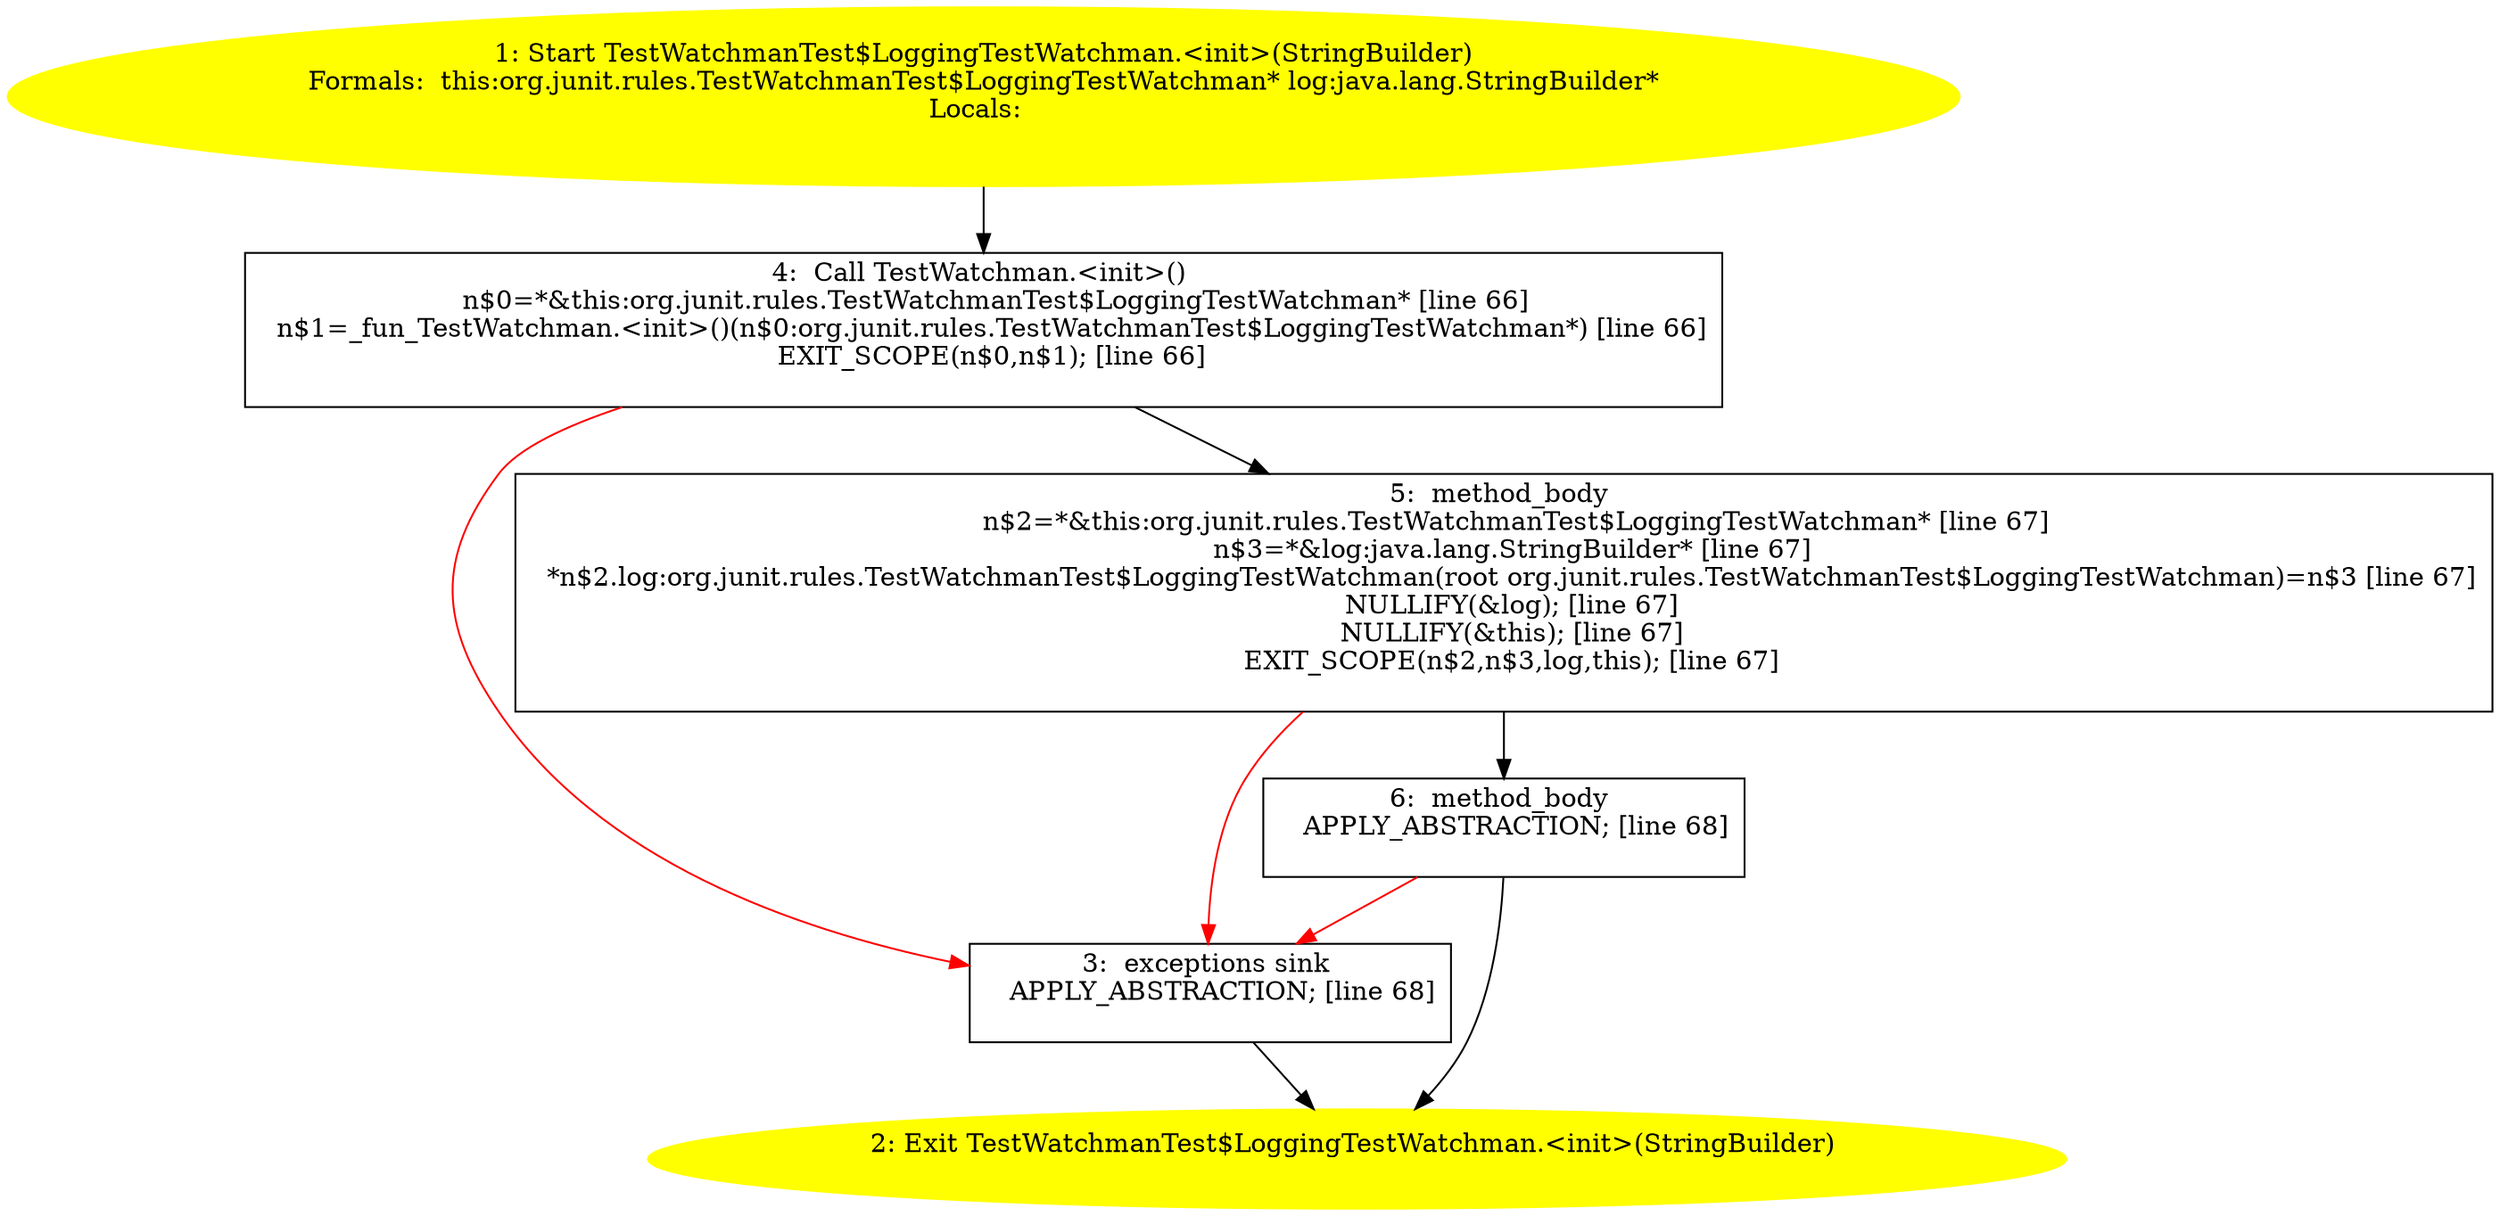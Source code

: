 /* @generated */
digraph cfg {
"org.junit.rules.TestWatchmanTest$LoggingTestWatchman.<init>(java.lang.StringBuilder).b7809c92aa8d41404680d24b175e7923_1" [label="1: Start TestWatchmanTest$LoggingTestWatchman.<init>(StringBuilder)\nFormals:  this:org.junit.rules.TestWatchmanTest$LoggingTestWatchman* log:java.lang.StringBuilder*\nLocals:  \n  " color=yellow style=filled]
	

	 "org.junit.rules.TestWatchmanTest$LoggingTestWatchman.<init>(java.lang.StringBuilder).b7809c92aa8d41404680d24b175e7923_1" -> "org.junit.rules.TestWatchmanTest$LoggingTestWatchman.<init>(java.lang.StringBuilder).b7809c92aa8d41404680d24b175e7923_4" ;
"org.junit.rules.TestWatchmanTest$LoggingTestWatchman.<init>(java.lang.StringBuilder).b7809c92aa8d41404680d24b175e7923_2" [label="2: Exit TestWatchmanTest$LoggingTestWatchman.<init>(StringBuilder) \n  " color=yellow style=filled]
	

"org.junit.rules.TestWatchmanTest$LoggingTestWatchman.<init>(java.lang.StringBuilder).b7809c92aa8d41404680d24b175e7923_3" [label="3:  exceptions sink \n   APPLY_ABSTRACTION; [line 68]\n " shape="box"]
	

	 "org.junit.rules.TestWatchmanTest$LoggingTestWatchman.<init>(java.lang.StringBuilder).b7809c92aa8d41404680d24b175e7923_3" -> "org.junit.rules.TestWatchmanTest$LoggingTestWatchman.<init>(java.lang.StringBuilder).b7809c92aa8d41404680d24b175e7923_2" ;
"org.junit.rules.TestWatchmanTest$LoggingTestWatchman.<init>(java.lang.StringBuilder).b7809c92aa8d41404680d24b175e7923_4" [label="4:  Call TestWatchman.<init>() \n   n$0=*&this:org.junit.rules.TestWatchmanTest$LoggingTestWatchman* [line 66]\n  n$1=_fun_TestWatchman.<init>()(n$0:org.junit.rules.TestWatchmanTest$LoggingTestWatchman*) [line 66]\n  EXIT_SCOPE(n$0,n$1); [line 66]\n " shape="box"]
	

	 "org.junit.rules.TestWatchmanTest$LoggingTestWatchman.<init>(java.lang.StringBuilder).b7809c92aa8d41404680d24b175e7923_4" -> "org.junit.rules.TestWatchmanTest$LoggingTestWatchman.<init>(java.lang.StringBuilder).b7809c92aa8d41404680d24b175e7923_5" ;
	 "org.junit.rules.TestWatchmanTest$LoggingTestWatchman.<init>(java.lang.StringBuilder).b7809c92aa8d41404680d24b175e7923_4" -> "org.junit.rules.TestWatchmanTest$LoggingTestWatchman.<init>(java.lang.StringBuilder).b7809c92aa8d41404680d24b175e7923_3" [color="red" ];
"org.junit.rules.TestWatchmanTest$LoggingTestWatchman.<init>(java.lang.StringBuilder).b7809c92aa8d41404680d24b175e7923_5" [label="5:  method_body \n   n$2=*&this:org.junit.rules.TestWatchmanTest$LoggingTestWatchman* [line 67]\n  n$3=*&log:java.lang.StringBuilder* [line 67]\n  *n$2.log:org.junit.rules.TestWatchmanTest$LoggingTestWatchman(root org.junit.rules.TestWatchmanTest$LoggingTestWatchman)=n$3 [line 67]\n  NULLIFY(&log); [line 67]\n  NULLIFY(&this); [line 67]\n  EXIT_SCOPE(n$2,n$3,log,this); [line 67]\n " shape="box"]
	

	 "org.junit.rules.TestWatchmanTest$LoggingTestWatchman.<init>(java.lang.StringBuilder).b7809c92aa8d41404680d24b175e7923_5" -> "org.junit.rules.TestWatchmanTest$LoggingTestWatchman.<init>(java.lang.StringBuilder).b7809c92aa8d41404680d24b175e7923_6" ;
	 "org.junit.rules.TestWatchmanTest$LoggingTestWatchman.<init>(java.lang.StringBuilder).b7809c92aa8d41404680d24b175e7923_5" -> "org.junit.rules.TestWatchmanTest$LoggingTestWatchman.<init>(java.lang.StringBuilder).b7809c92aa8d41404680d24b175e7923_3" [color="red" ];
"org.junit.rules.TestWatchmanTest$LoggingTestWatchman.<init>(java.lang.StringBuilder).b7809c92aa8d41404680d24b175e7923_6" [label="6:  method_body \n   APPLY_ABSTRACTION; [line 68]\n " shape="box"]
	

	 "org.junit.rules.TestWatchmanTest$LoggingTestWatchman.<init>(java.lang.StringBuilder).b7809c92aa8d41404680d24b175e7923_6" -> "org.junit.rules.TestWatchmanTest$LoggingTestWatchman.<init>(java.lang.StringBuilder).b7809c92aa8d41404680d24b175e7923_2" ;
	 "org.junit.rules.TestWatchmanTest$LoggingTestWatchman.<init>(java.lang.StringBuilder).b7809c92aa8d41404680d24b175e7923_6" -> "org.junit.rules.TestWatchmanTest$LoggingTestWatchman.<init>(java.lang.StringBuilder).b7809c92aa8d41404680d24b175e7923_3" [color="red" ];
}
